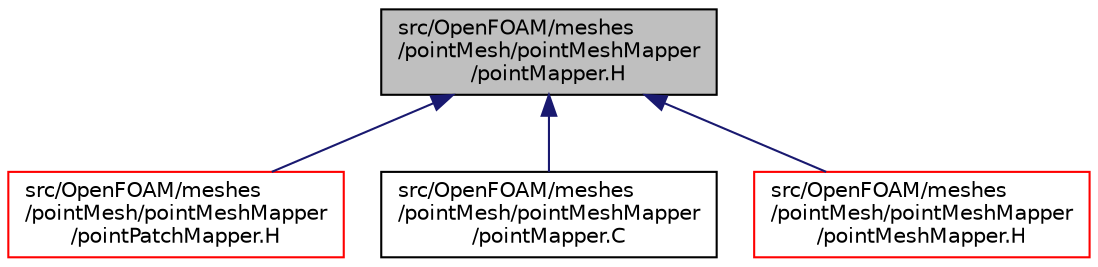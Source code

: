 digraph "src/OpenFOAM/meshes/pointMesh/pointMeshMapper/pointMapper.H"
{
  bgcolor="transparent";
  edge [fontname="Helvetica",fontsize="10",labelfontname="Helvetica",labelfontsize="10"];
  node [fontname="Helvetica",fontsize="10",shape=record];
  Node1 [label="src/OpenFOAM/meshes\l/pointMesh/pointMeshMapper\l/pointMapper.H",height=0.2,width=0.4,color="black", fillcolor="grey75", style="filled", fontcolor="black"];
  Node1 -> Node2 [dir="back",color="midnightblue",fontsize="10",style="solid",fontname="Helvetica"];
  Node2 [label="src/OpenFOAM/meshes\l/pointMesh/pointMeshMapper\l/pointPatchMapper.H",height=0.2,width=0.4,color="red",URL="$a08587.html"];
  Node1 -> Node3 [dir="back",color="midnightblue",fontsize="10",style="solid",fontname="Helvetica"];
  Node3 [label="src/OpenFOAM/meshes\l/pointMesh/pointMeshMapper\l/pointMapper.C",height=0.2,width=0.4,color="black",URL="$a08583.html"];
  Node1 -> Node4 [dir="back",color="midnightblue",fontsize="10",style="solid",fontname="Helvetica"];
  Node4 [label="src/OpenFOAM/meshes\l/pointMesh/pointMeshMapper\l/pointMeshMapper.H",height=0.2,width=0.4,color="red",URL="$a08585.html"];
}

